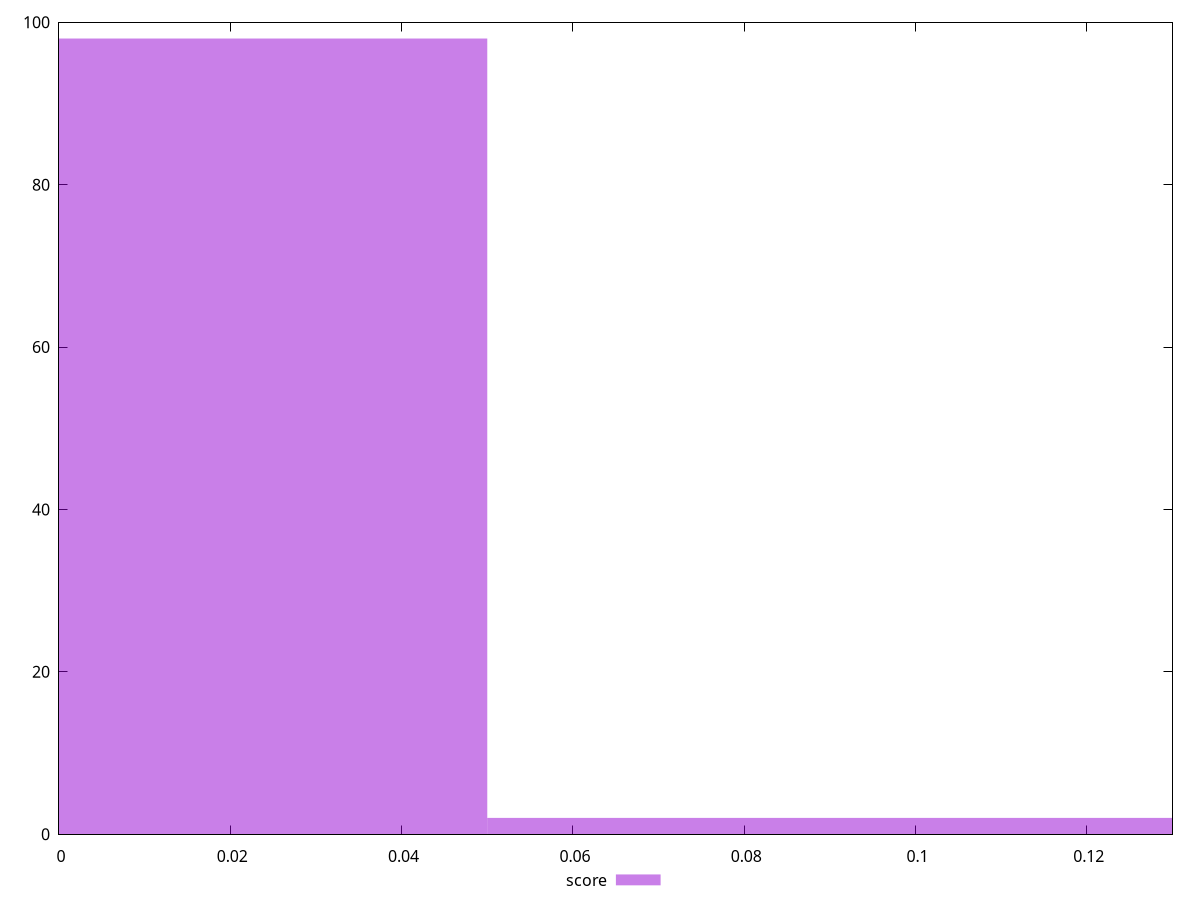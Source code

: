 reset

$score <<EOF
0 98
0.1 2
EOF

set key outside below
set boxwidth 0.1
set xrange [0:0.13]
set yrange [0:100]
set trange [0:100]
set style fill transparent solid 0.5 noborder
set terminal svg size 640, 490 enhanced background rgb 'white'
set output "report_00015_2021-02-09T16-11-33.973Z/uses-text-compression/samples/pages+cached/score/histogram.svg"

plot $score title "score" with boxes

reset
